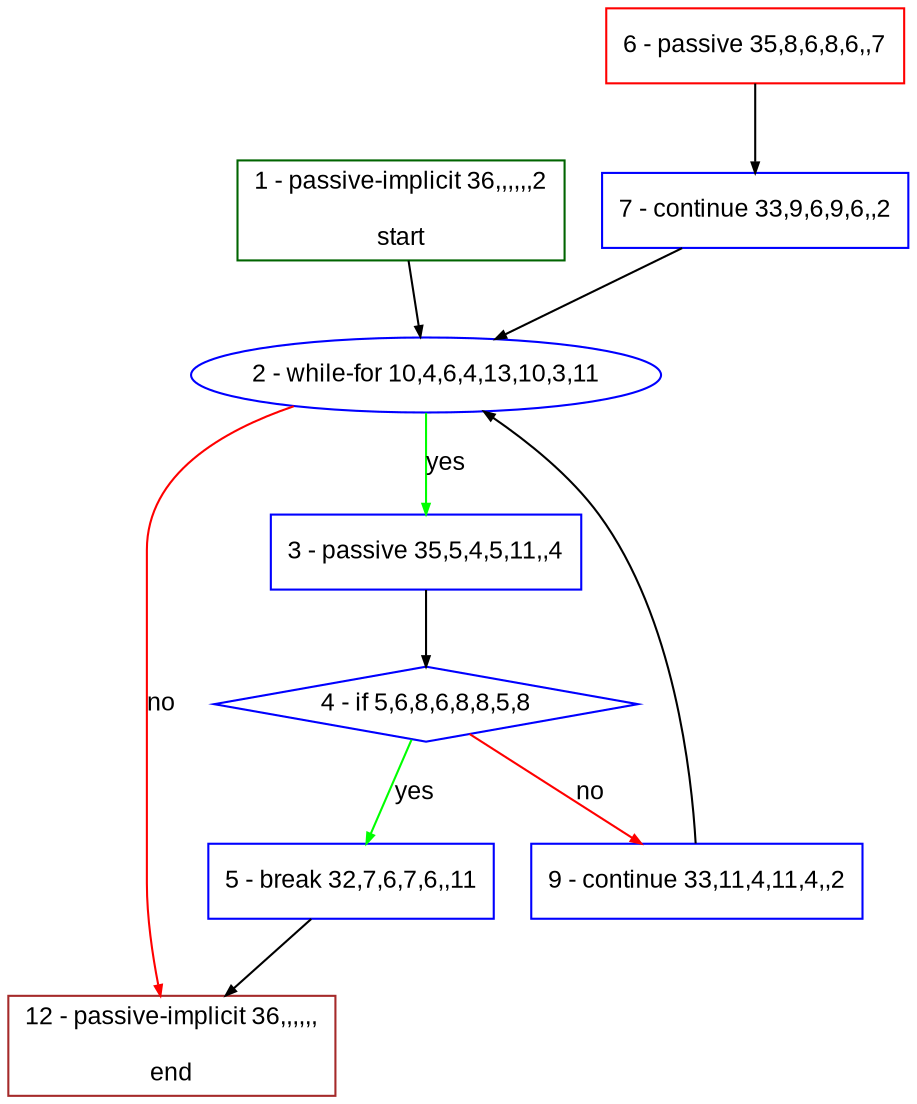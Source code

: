 digraph "" {
  graph [style="rounded,filled", label="", fontsize="12", packmode="clust", bgcolor="white", pack="true", compound="true", fontname="Arial", fillcolor="#FFFFCC"];
  node [style="filled", label="", fixedsize="false", fontsize="12", shape="rectangle", color="grey", compound="true", fontname="Arial", node_initialized="no", fillcolor="white"];
  edge [lhead="", arrowtail="none", label="", arrowhead="normal", fontsize="12", ltail="", dir="forward", color="black", arrowsize="0.5", compound="true", fontcolor="black", fontname="Arial"];
  __N1 [style="filled", label="2 - while-for 10,4,6,4,13,10,3,11", shape="oval", color="#0000ff", fillcolor="#ffffff"];
  __N2 [style="filled", label="1 - passive-implicit 36,,,,,,2\n\nstart", shape="box", color="#006400", fillcolor="#ffffff"];
  __N3 [style="filled", label="3 - passive 35,5,4,5,11,,4", shape="box", color="#0000ff", fillcolor="#ffffff"];
  __N4 [style="filled", label="12 - passive-implicit 36,,,,,,\n\nend", shape="box", color="#a52a2a", fillcolor="#ffffff"];
  __N5 [style="filled", label="4 - if 5,6,8,6,8,8,5,8", shape="diamond", color="#0000ff", fillcolor="#ffffff"];
  __N6 [style="filled", label="5 - break 32,7,6,7,6,,11", shape="box", color="#0000ff", fillcolor="#ffffff"];
  __N7 [style="filled", label="9 - continue 33,11,4,11,4,,2", shape="box", color="#0000ff", fillcolor="#ffffff"];
  __N8 [style="filled", label="7 - continue 33,9,6,9,6,,2", shape="box", color="#0000ff", fillcolor="#ffffff"];
  __N9 [style="filled", label="6 - passive 35,8,6,8,6,,7", shape="box", color="red", fillcolor="#ffffff"];
  __N2 -> __N1 [arrowtail="none", arrowhead="normal", label="", dir="forward", color="#000000"];
  __N1 -> __N3 [arrowtail="none", arrowhead="normal", label="yes", dir="forward", color="#00ff00"];
  __N1 -> __N4 [arrowtail="none", arrowhead="normal", label="no", dir="forward", color="#ff0000"];
  __N3 -> __N5 [arrowtail="none", arrowhead="normal", label="", dir="forward", color="#000000"];
  __N5 -> __N6 [arrowtail="none", arrowhead="normal", label="yes", dir="forward", color="#00ff00"];
  __N5 -> __N7 [arrowtail="none", arrowhead="normal", label="no", dir="forward", color="#ff0000"];
  __N6 -> __N4 [arrowtail="none", arrowhead="normal", label="", dir="forward", color="#000000"];
  __N9 -> __N8 [arrowtail="none", arrowhead="normal", label="", dir="forward", color="#000000"];
  __N8 -> __N1 [arrowtail="none", arrowhead="normal", label="", dir="forward", color="#000000"];
  __N7 -> __N1 [arrowtail="none", arrowhead="normal", label="", dir="forward", color="#000000"];
}
